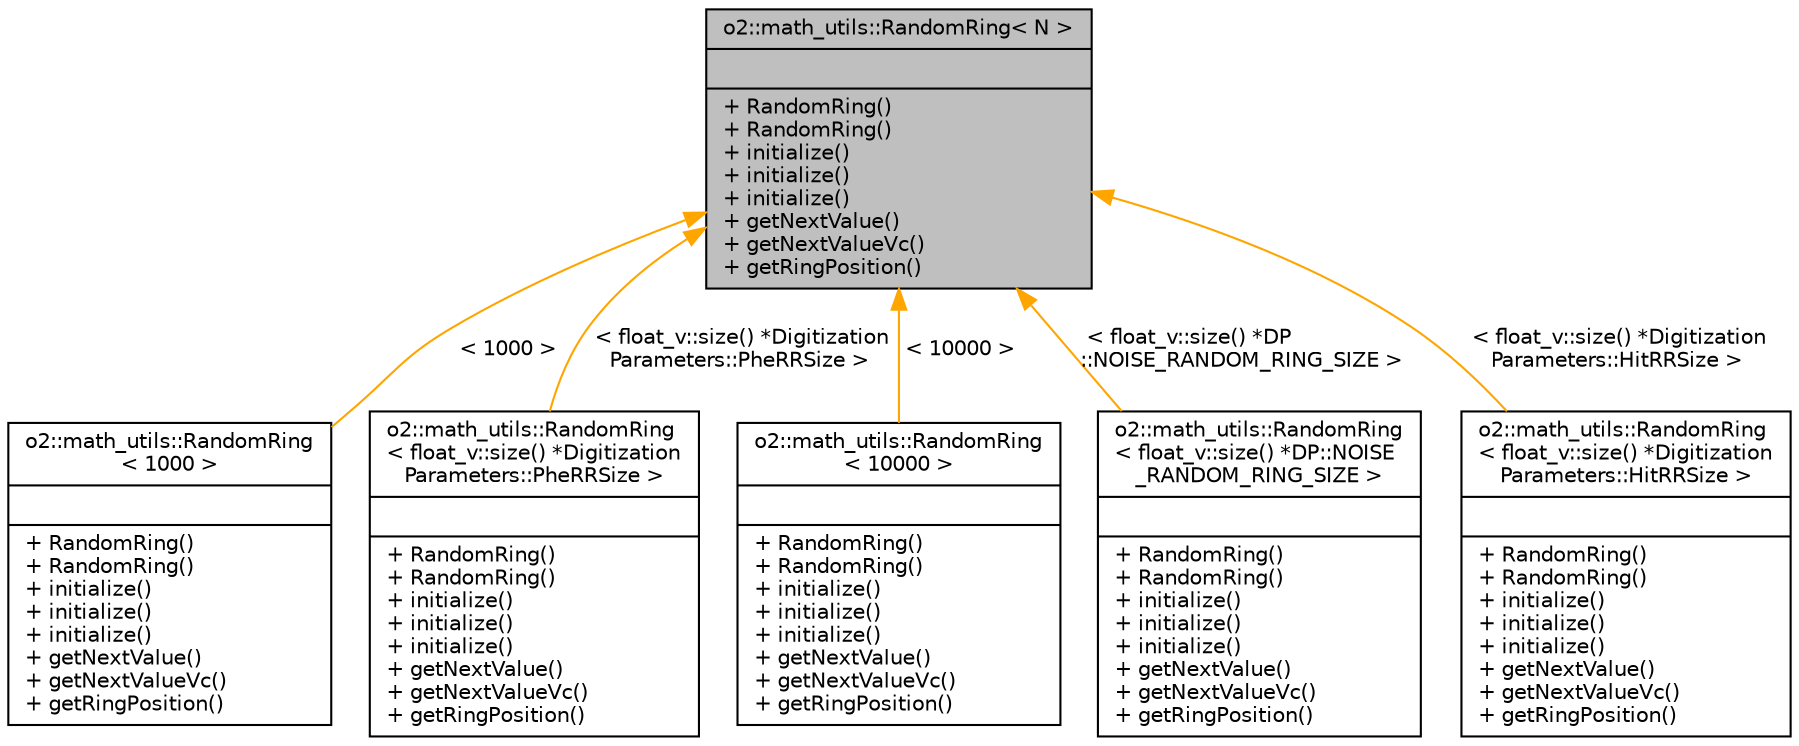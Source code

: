 digraph "o2::math_utils::RandomRing&lt; N &gt;"
{
 // INTERACTIVE_SVG=YES
  bgcolor="transparent";
  edge [fontname="Helvetica",fontsize="10",labelfontname="Helvetica",labelfontsize="10"];
  node [fontname="Helvetica",fontsize="10",shape=record];
  Node0 [label="{o2::math_utils::RandomRing\< N \>\n||+ RandomRing()\l+ RandomRing()\l+ initialize()\l+ initialize()\l+ initialize()\l+ getNextValue()\l+ getNextValueVc()\l+ getRingPosition()\l}",height=0.2,width=0.4,color="black", fillcolor="grey75", style="filled", fontcolor="black"];
  Node0 -> Node1 [dir="back",color="orange",fontsize="10",style="solid",label=" \< 1000 \>" ,fontname="Helvetica"];
  Node1 [label="{o2::math_utils::RandomRing\l\< 1000 \>\n||+ RandomRing()\l+ RandomRing()\l+ initialize()\l+ initialize()\l+ initialize()\l+ getNextValue()\l+ getNextValueVc()\l+ getRingPosition()\l}",height=0.2,width=0.4,color="black",URL="$dc/dfc/classo2_1_1math__utils_1_1RandomRing.html"];
  Node0 -> Node2 [dir="back",color="orange",fontsize="10",style="solid",label=" \< float_v::size() *Digitization\lParameters::PheRRSize \>" ,fontname="Helvetica"];
  Node2 [label="{o2::math_utils::RandomRing\l\< float_v::size() *Digitization\lParameters::PheRRSize \>\n||+ RandomRing()\l+ RandomRing()\l+ initialize()\l+ initialize()\l+ initialize()\l+ getNextValue()\l+ getNextValueVc()\l+ getRingPosition()\l}",height=0.2,width=0.4,color="black",URL="$dc/dfc/classo2_1_1math__utils_1_1RandomRing.html"];
  Node0 -> Node3 [dir="back",color="orange",fontsize="10",style="solid",label=" \< 10000 \>" ,fontname="Helvetica"];
  Node3 [label="{o2::math_utils::RandomRing\l\< 10000 \>\n||+ RandomRing()\l+ RandomRing()\l+ initialize()\l+ initialize()\l+ initialize()\l+ getNextValue()\l+ getNextValueVc()\l+ getRingPosition()\l}",height=0.2,width=0.4,color="black",URL="$dc/dfc/classo2_1_1math__utils_1_1RandomRing.html"];
  Node0 -> Node4 [dir="back",color="orange",fontsize="10",style="solid",label=" \< float_v::size() *DP\l::NOISE_RANDOM_RING_SIZE \>" ,fontname="Helvetica"];
  Node4 [label="{o2::math_utils::RandomRing\l\< float_v::size() *DP::NOISE\l_RANDOM_RING_SIZE \>\n||+ RandomRing()\l+ RandomRing()\l+ initialize()\l+ initialize()\l+ initialize()\l+ getNextValue()\l+ getNextValueVc()\l+ getRingPosition()\l}",height=0.2,width=0.4,color="black",URL="$dc/dfc/classo2_1_1math__utils_1_1RandomRing.html"];
  Node0 -> Node5 [dir="back",color="orange",fontsize="10",style="solid",label=" \< float_v::size() *Digitization\lParameters::HitRRSize \>" ,fontname="Helvetica"];
  Node5 [label="{o2::math_utils::RandomRing\l\< float_v::size() *Digitization\lParameters::HitRRSize \>\n||+ RandomRing()\l+ RandomRing()\l+ initialize()\l+ initialize()\l+ initialize()\l+ getNextValue()\l+ getNextValueVc()\l+ getRingPosition()\l}",height=0.2,width=0.4,color="black",URL="$dc/dfc/classo2_1_1math__utils_1_1RandomRing.html"];
}

